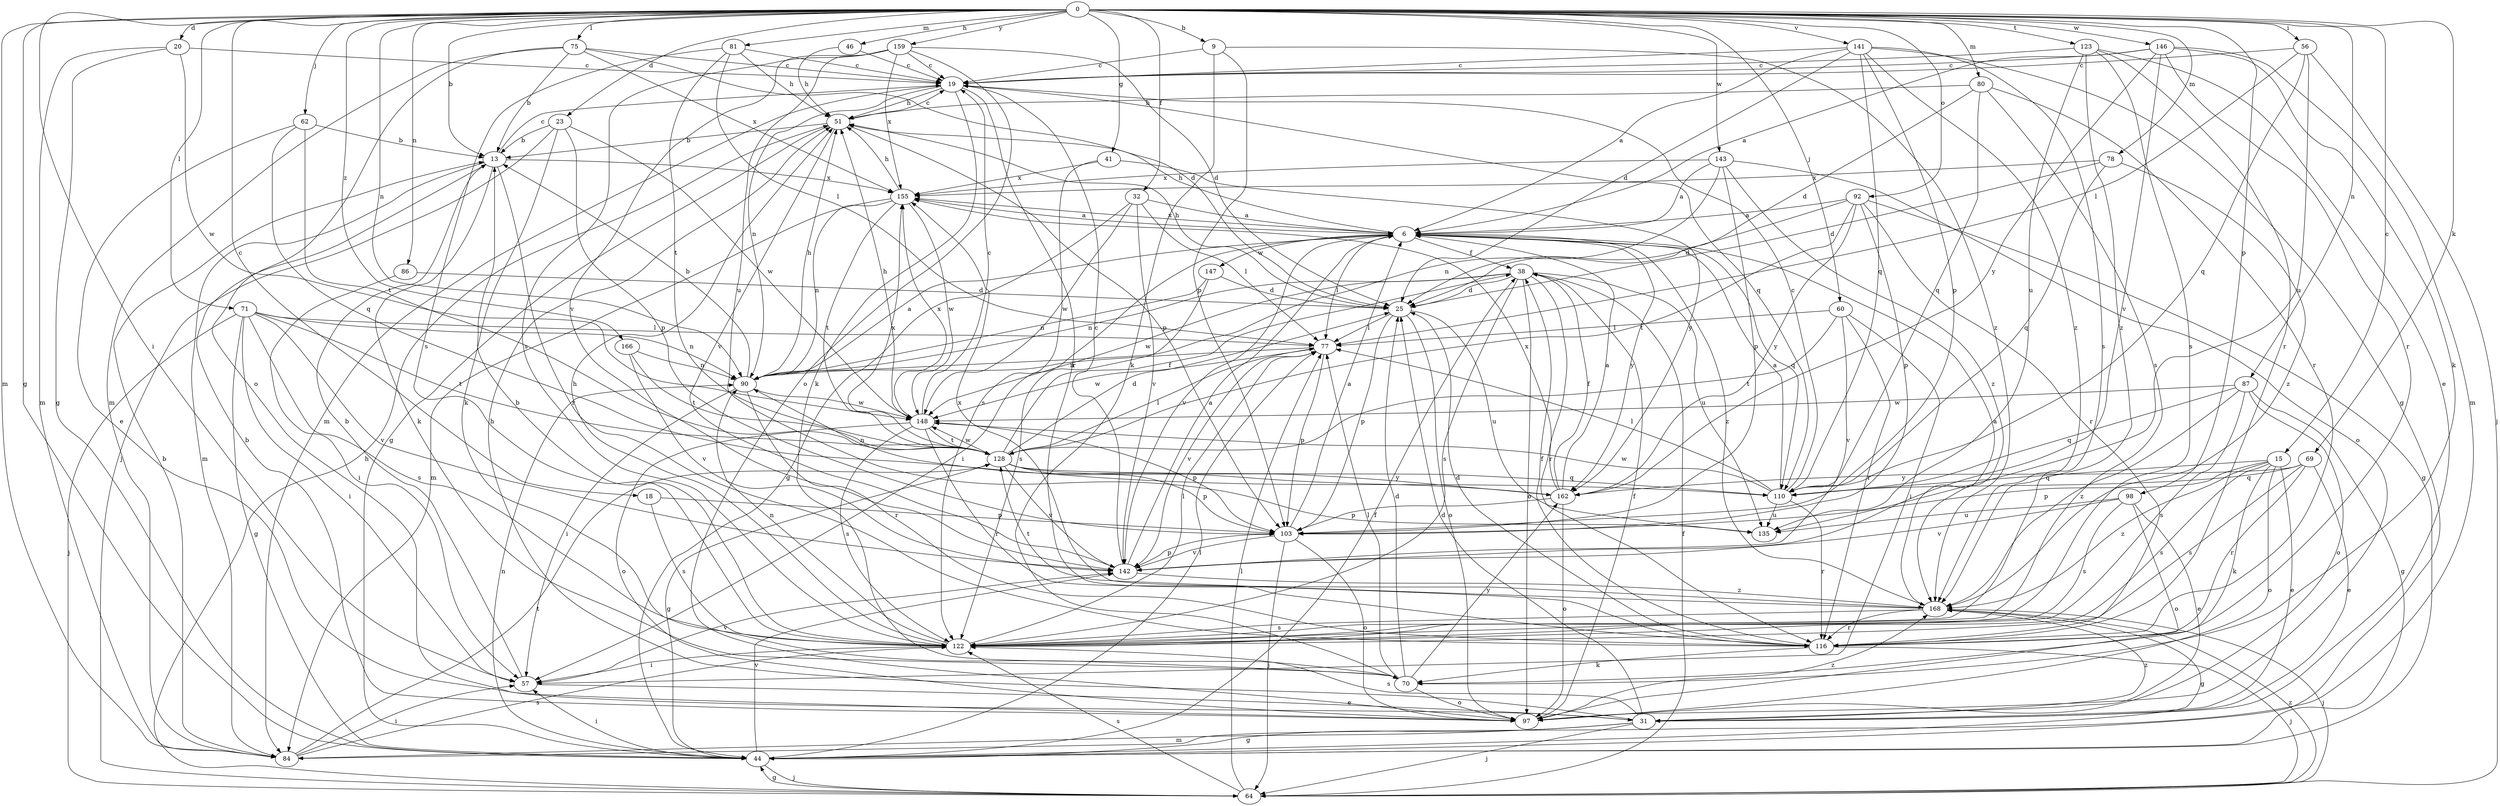 strict digraph  {
0;
6;
9;
13;
15;
18;
19;
20;
23;
25;
31;
32;
38;
41;
44;
46;
51;
56;
57;
60;
62;
64;
69;
70;
71;
75;
77;
78;
80;
81;
84;
86;
87;
90;
92;
97;
98;
103;
110;
116;
122;
123;
128;
135;
141;
142;
143;
146;
147;
148;
155;
159;
162;
166;
168;
0 -> 9  [label=b];
0 -> 13  [label=b];
0 -> 15  [label=c];
0 -> 18  [label=c];
0 -> 20  [label=d];
0 -> 23  [label=d];
0 -> 32  [label=f];
0 -> 41  [label=g];
0 -> 44  [label=g];
0 -> 46  [label=h];
0 -> 56  [label=i];
0 -> 57  [label=i];
0 -> 60  [label=j];
0 -> 62  [label=j];
0 -> 69  [label=k];
0 -> 71  [label=l];
0 -> 75  [label=l];
0 -> 78  [label=m];
0 -> 80  [label=m];
0 -> 81  [label=m];
0 -> 84  [label=m];
0 -> 86  [label=n];
0 -> 87  [label=n];
0 -> 90  [label=n];
0 -> 92  [label=o];
0 -> 98  [label=p];
0 -> 123  [label=t];
0 -> 141  [label=v];
0 -> 143  [label=w];
0 -> 146  [label=w];
0 -> 159  [label=y];
0 -> 166  [label=z];
6 -> 38  [label=f];
6 -> 51  [label=h];
6 -> 57  [label=i];
6 -> 77  [label=l];
6 -> 110  [label=q];
6 -> 142  [label=v];
6 -> 147  [label=w];
6 -> 155  [label=x];
6 -> 162  [label=y];
6 -> 168  [label=z];
9 -> 19  [label=c];
9 -> 70  [label=k];
9 -> 103  [label=p];
9 -> 168  [label=z];
13 -> 19  [label=c];
13 -> 70  [label=k];
13 -> 84  [label=m];
13 -> 116  [label=r];
13 -> 155  [label=x];
15 -> 31  [label=e];
15 -> 70  [label=k];
15 -> 97  [label=o];
15 -> 103  [label=p];
15 -> 110  [label=q];
15 -> 122  [label=s];
15 -> 168  [label=z];
18 -> 103  [label=p];
18 -> 122  [label=s];
19 -> 51  [label=h];
19 -> 70  [label=k];
19 -> 84  [label=m];
19 -> 90  [label=n];
19 -> 110  [label=q];
19 -> 116  [label=r];
20 -> 19  [label=c];
20 -> 44  [label=g];
20 -> 84  [label=m];
20 -> 148  [label=w];
23 -> 13  [label=b];
23 -> 64  [label=j];
23 -> 70  [label=k];
23 -> 103  [label=p];
23 -> 148  [label=w];
25 -> 51  [label=h];
25 -> 77  [label=l];
25 -> 97  [label=o];
25 -> 103  [label=p];
25 -> 135  [label=u];
31 -> 25  [label=d];
31 -> 44  [label=g];
31 -> 51  [label=h];
31 -> 64  [label=j];
31 -> 84  [label=m];
31 -> 122  [label=s];
31 -> 168  [label=z];
32 -> 6  [label=a];
32 -> 44  [label=g];
32 -> 77  [label=l];
32 -> 142  [label=v];
32 -> 148  [label=w];
38 -> 25  [label=d];
38 -> 90  [label=n];
38 -> 97  [label=o];
38 -> 116  [label=r];
38 -> 122  [label=s];
38 -> 135  [label=u];
38 -> 148  [label=w];
41 -> 122  [label=s];
41 -> 155  [label=x];
41 -> 162  [label=y];
44 -> 38  [label=f];
44 -> 57  [label=i];
44 -> 64  [label=j];
44 -> 77  [label=l];
44 -> 90  [label=n];
44 -> 142  [label=v];
46 -> 19  [label=c];
46 -> 51  [label=h];
51 -> 13  [label=b];
51 -> 19  [label=c];
51 -> 44  [label=g];
51 -> 103  [label=p];
51 -> 142  [label=v];
56 -> 19  [label=c];
56 -> 64  [label=j];
56 -> 77  [label=l];
56 -> 110  [label=q];
56 -> 135  [label=u];
57 -> 13  [label=b];
57 -> 31  [label=e];
57 -> 142  [label=v];
60 -> 57  [label=i];
60 -> 77  [label=l];
60 -> 116  [label=r];
60 -> 128  [label=t];
60 -> 142  [label=v];
62 -> 13  [label=b];
62 -> 31  [label=e];
62 -> 110  [label=q];
62 -> 128  [label=t];
64 -> 38  [label=f];
64 -> 44  [label=g];
64 -> 51  [label=h];
64 -> 77  [label=l];
64 -> 122  [label=s];
64 -> 168  [label=z];
69 -> 31  [label=e];
69 -> 110  [label=q];
69 -> 116  [label=r];
69 -> 122  [label=s];
69 -> 162  [label=y];
70 -> 25  [label=d];
70 -> 77  [label=l];
70 -> 97  [label=o];
70 -> 162  [label=y];
71 -> 44  [label=g];
71 -> 57  [label=i];
71 -> 64  [label=j];
71 -> 77  [label=l];
71 -> 90  [label=n];
71 -> 122  [label=s];
71 -> 128  [label=t];
71 -> 142  [label=v];
75 -> 13  [label=b];
75 -> 19  [label=c];
75 -> 25  [label=d];
75 -> 84  [label=m];
75 -> 97  [label=o];
75 -> 155  [label=x];
77 -> 90  [label=n];
77 -> 103  [label=p];
77 -> 142  [label=v];
77 -> 148  [label=w];
78 -> 25  [label=d];
78 -> 110  [label=q];
78 -> 155  [label=x];
78 -> 168  [label=z];
80 -> 25  [label=d];
80 -> 51  [label=h];
80 -> 110  [label=q];
80 -> 116  [label=r];
80 -> 122  [label=s];
81 -> 19  [label=c];
81 -> 51  [label=h];
81 -> 77  [label=l];
81 -> 122  [label=s];
81 -> 128  [label=t];
84 -> 13  [label=b];
84 -> 57  [label=i];
84 -> 122  [label=s];
84 -> 128  [label=t];
86 -> 25  [label=d];
86 -> 57  [label=i];
87 -> 44  [label=g];
87 -> 97  [label=o];
87 -> 110  [label=q];
87 -> 122  [label=s];
87 -> 148  [label=w];
87 -> 168  [label=z];
90 -> 6  [label=a];
90 -> 13  [label=b];
90 -> 51  [label=h];
90 -> 57  [label=i];
90 -> 116  [label=r];
90 -> 148  [label=w];
92 -> 6  [label=a];
92 -> 25  [label=d];
92 -> 44  [label=g];
92 -> 103  [label=p];
92 -> 116  [label=r];
92 -> 128  [label=t];
92 -> 162  [label=y];
97 -> 13  [label=b];
97 -> 38  [label=f];
97 -> 168  [label=z];
98 -> 31  [label=e];
98 -> 97  [label=o];
98 -> 122  [label=s];
98 -> 135  [label=u];
98 -> 142  [label=v];
103 -> 6  [label=a];
103 -> 64  [label=j];
103 -> 97  [label=o];
103 -> 142  [label=v];
110 -> 6  [label=a];
110 -> 19  [label=c];
110 -> 77  [label=l];
110 -> 116  [label=r];
110 -> 135  [label=u];
110 -> 148  [label=w];
116 -> 25  [label=d];
116 -> 38  [label=f];
116 -> 64  [label=j];
116 -> 70  [label=k];
122 -> 13  [label=b];
122 -> 51  [label=h];
122 -> 57  [label=i];
122 -> 77  [label=l];
122 -> 90  [label=n];
123 -> 19  [label=c];
123 -> 31  [label=e];
123 -> 116  [label=r];
123 -> 122  [label=s];
123 -> 135  [label=u];
123 -> 168  [label=z];
128 -> 25  [label=d];
128 -> 38  [label=f];
128 -> 44  [label=g];
128 -> 77  [label=l];
128 -> 103  [label=p];
128 -> 110  [label=q];
128 -> 142  [label=v];
128 -> 148  [label=w];
128 -> 155  [label=x];
128 -> 162  [label=y];
141 -> 6  [label=a];
141 -> 19  [label=c];
141 -> 25  [label=d];
141 -> 44  [label=g];
141 -> 103  [label=p];
141 -> 110  [label=q];
141 -> 122  [label=s];
141 -> 168  [label=z];
142 -> 6  [label=a];
142 -> 19  [label=c];
142 -> 103  [label=p];
142 -> 168  [label=z];
143 -> 6  [label=a];
143 -> 90  [label=n];
143 -> 97  [label=o];
143 -> 103  [label=p];
143 -> 155  [label=x];
143 -> 168  [label=z];
146 -> 6  [label=a];
146 -> 19  [label=c];
146 -> 70  [label=k];
146 -> 84  [label=m];
146 -> 116  [label=r];
146 -> 142  [label=v];
146 -> 162  [label=y];
147 -> 25  [label=d];
147 -> 90  [label=n];
147 -> 122  [label=s];
148 -> 19  [label=c];
148 -> 51  [label=h];
148 -> 97  [label=o];
148 -> 103  [label=p];
148 -> 116  [label=r];
148 -> 122  [label=s];
148 -> 128  [label=t];
148 -> 155  [label=x];
155 -> 6  [label=a];
155 -> 51  [label=h];
155 -> 84  [label=m];
155 -> 90  [label=n];
155 -> 128  [label=t];
155 -> 148  [label=w];
159 -> 19  [label=c];
159 -> 25  [label=d];
159 -> 97  [label=o];
159 -> 122  [label=s];
159 -> 135  [label=u];
159 -> 142  [label=v];
159 -> 155  [label=x];
162 -> 6  [label=a];
162 -> 38  [label=f];
162 -> 90  [label=n];
162 -> 97  [label=o];
162 -> 103  [label=p];
162 -> 155  [label=x];
166 -> 90  [label=n];
166 -> 128  [label=t];
166 -> 142  [label=v];
168 -> 6  [label=a];
168 -> 44  [label=g];
168 -> 64  [label=j];
168 -> 116  [label=r];
168 -> 122  [label=s];
168 -> 128  [label=t];
168 -> 155  [label=x];
}
